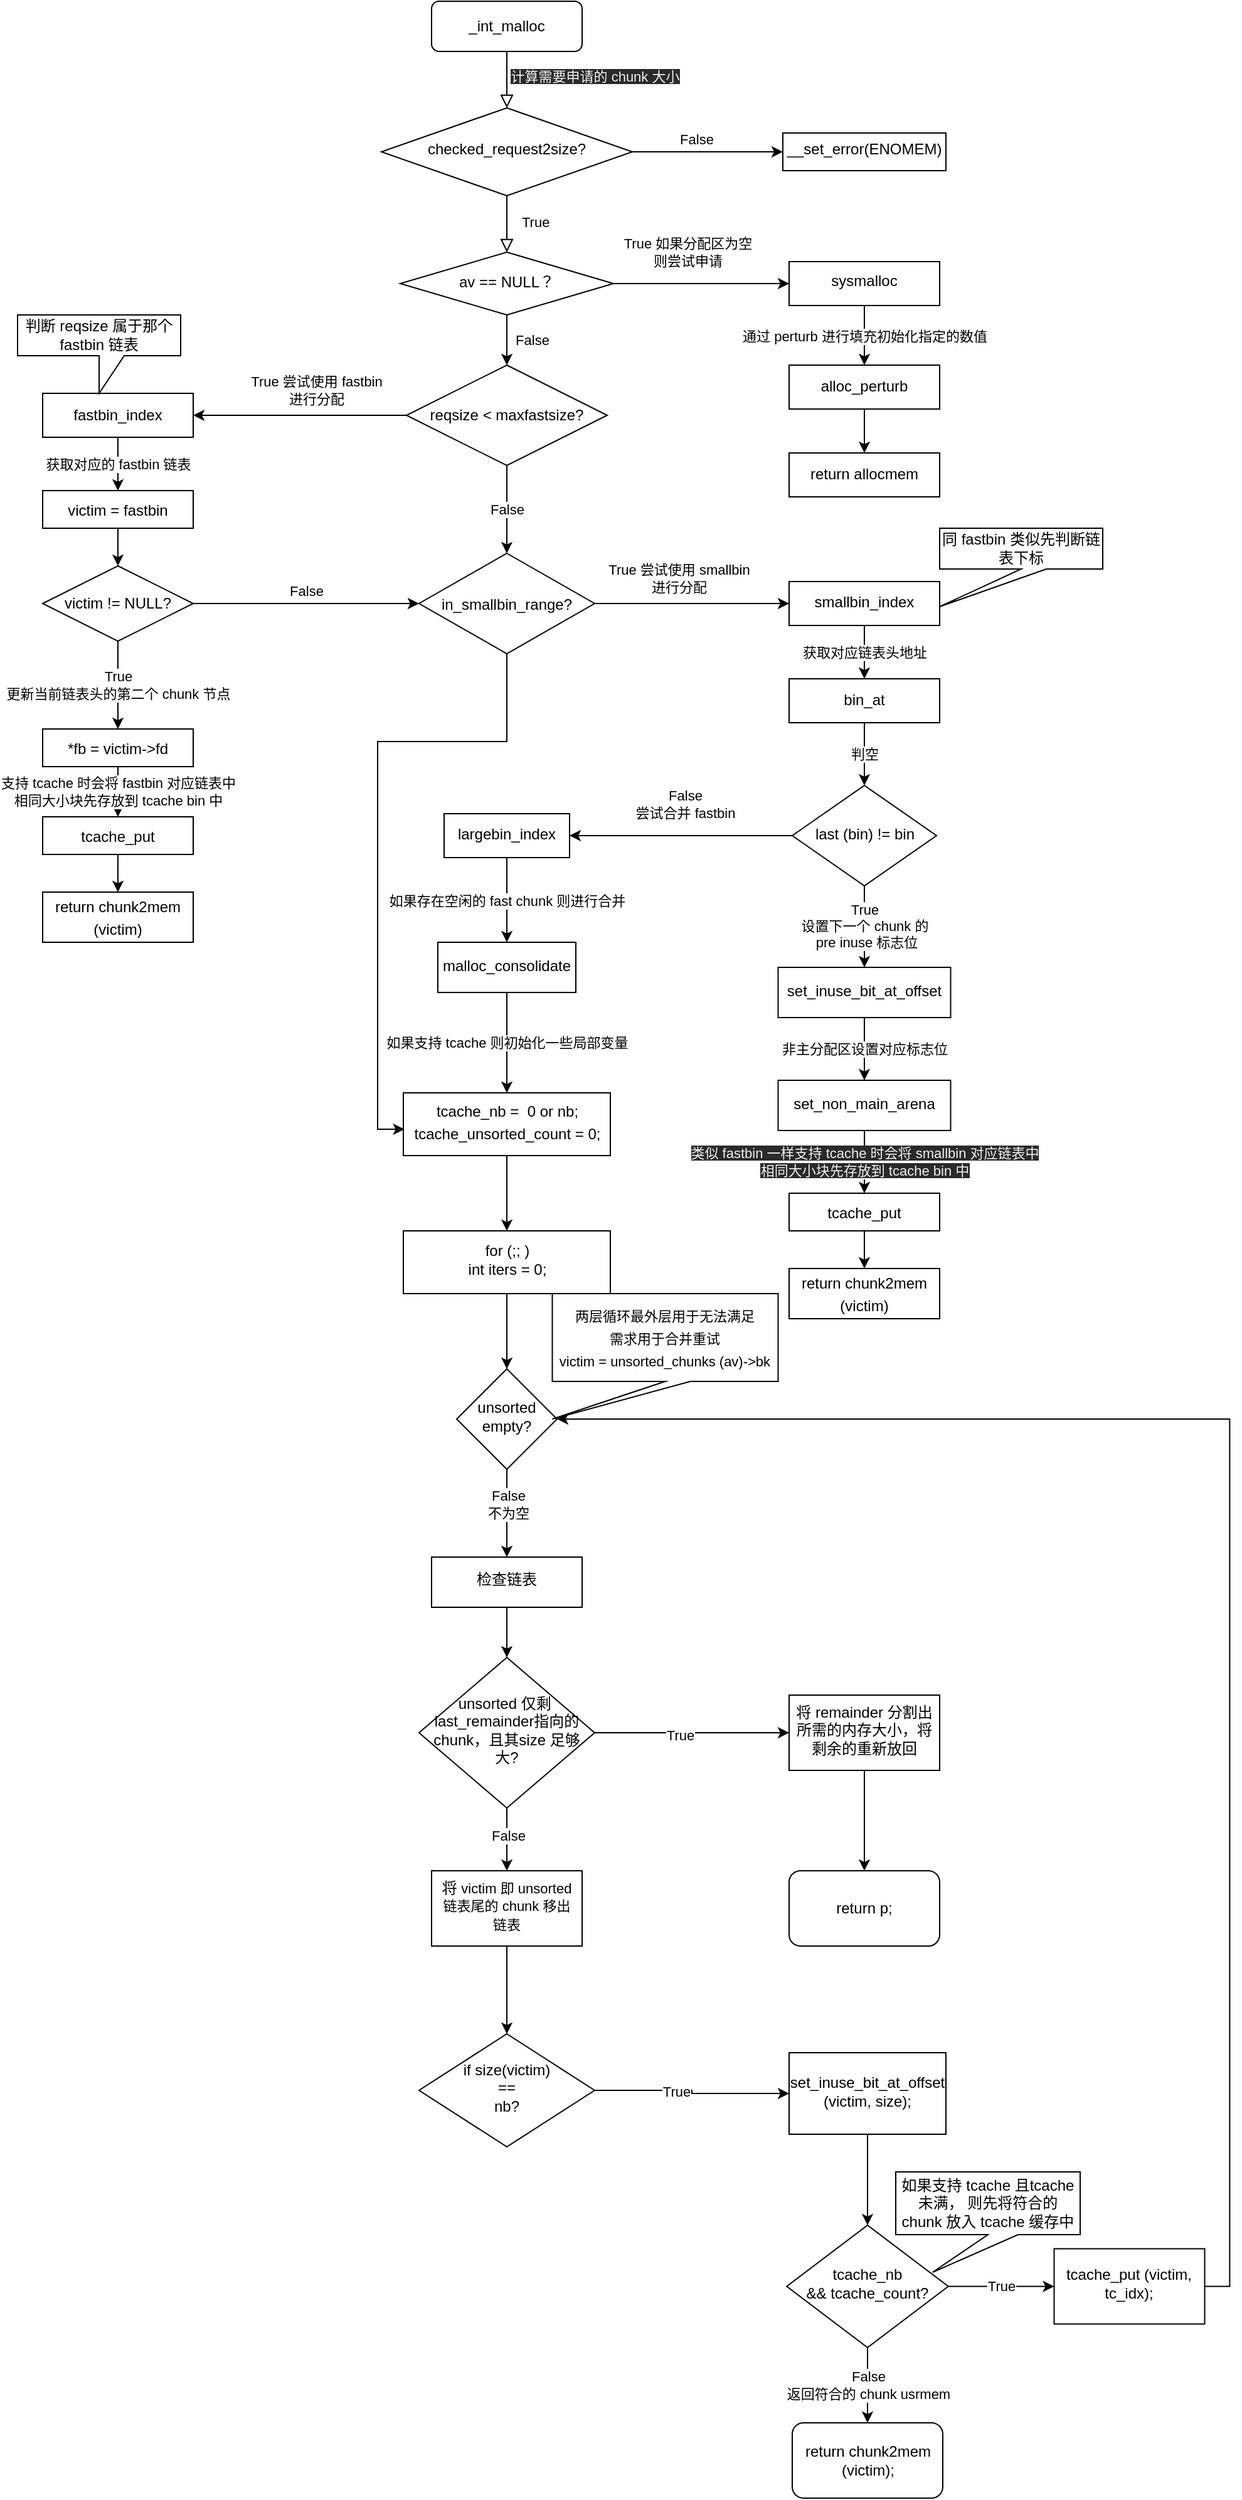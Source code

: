<mxfile version="14.6.13" type="device" pages="2"><diagram id="C5RBs43oDa-KdzZeNtuy" name="_int_malloc"><mxGraphModel dx="1808" dy="604" grid="1" gridSize="10" guides="1" tooltips="1" connect="1" arrows="1" fold="1" page="1" pageScale="1" pageWidth="827" pageHeight="1169" math="0" shadow="0"><root><mxCell id="WIyWlLk6GJQsqaUBKTNV-0"/><mxCell id="WIyWlLk6GJQsqaUBKTNV-1" parent="WIyWlLk6GJQsqaUBKTNV-0"/><mxCell id="WIyWlLk6GJQsqaUBKTNV-2" value="&lt;meta charset=&quot;utf-8&quot;&gt;&lt;span style=&quot;color: rgb(240, 240, 240); font-family: helvetica; font-size: 11px; font-style: normal; font-weight: 400; letter-spacing: normal; text-align: left; text-indent: 0px; text-transform: none; word-spacing: 0px; background-color: rgb(42, 42, 42); display: inline; float: none;&quot;&gt;计算需要申请的 chunk 大小&lt;/span&gt;" style="rounded=0;html=1;jettySize=auto;orthogonalLoop=1;fontSize=11;endArrow=block;endFill=0;endSize=8;strokeWidth=1;shadow=0;labelBackgroundColor=none;edgeStyle=orthogonalEdgeStyle;" parent="WIyWlLk6GJQsqaUBKTNV-1" source="WIyWlLk6GJQsqaUBKTNV-3" target="WIyWlLk6GJQsqaUBKTNV-6" edge="1"><mxGeometry x="-0.111" y="70" relative="1" as="geometry"><mxPoint as="offset"/></mxGeometry></mxCell><mxCell id="WIyWlLk6GJQsqaUBKTNV-3" value="_int_malloc" style="rounded=1;whiteSpace=wrap;html=1;fontSize=12;glass=0;strokeWidth=1;shadow=0;" parent="WIyWlLk6GJQsqaUBKTNV-1" vertex="1"><mxGeometry x="160" y="80" width="120" height="40" as="geometry"/></mxCell><mxCell id="WIyWlLk6GJQsqaUBKTNV-4" value="True" style="rounded=0;html=1;jettySize=auto;orthogonalLoop=1;fontSize=11;endArrow=block;endFill=0;endSize=8;strokeWidth=1;shadow=0;labelBackgroundColor=none;edgeStyle=orthogonalEdgeStyle;align=left;entryX=0.5;entryY=0;entryDx=0;entryDy=0;" parent="WIyWlLk6GJQsqaUBKTNV-1" source="WIyWlLk6GJQsqaUBKTNV-6" target="5kO4DivLfU6_8C12rLUA-7" edge="1"><mxGeometry x="-0.091" y="10" relative="1" as="geometry"><mxPoint as="offset"/><mxPoint x="220" y="290" as="targetPoint"/></mxGeometry></mxCell><mxCell id="5kO4DivLfU6_8C12rLUA-5" value="" style="edgeStyle=orthogonalEdgeStyle;rounded=0;orthogonalLoop=1;jettySize=auto;html=1;" parent="WIyWlLk6GJQsqaUBKTNV-1" source="WIyWlLk6GJQsqaUBKTNV-6" target="5kO4DivLfU6_8C12rLUA-4" edge="1"><mxGeometry relative="1" as="geometry"/></mxCell><mxCell id="5kO4DivLfU6_8C12rLUA-6" value="False" style="edgeLabel;html=1;align=center;verticalAlign=middle;resizable=0;points=[];" parent="5kO4DivLfU6_8C12rLUA-5" vertex="1" connectable="0"><mxGeometry x="-0.293" y="-1" relative="1" as="geometry"><mxPoint x="8" y="-11" as="offset"/></mxGeometry></mxCell><mxCell id="WIyWlLk6GJQsqaUBKTNV-6" value="&lt;span style=&quot;text-align: left&quot;&gt;checked_request2size?&lt;br&gt;&lt;/span&gt;" style="rhombus;whiteSpace=wrap;html=1;shadow=0;fontFamily=Helvetica;fontSize=12;align=center;strokeWidth=1;spacing=6;spacingTop=-4;" parent="WIyWlLk6GJQsqaUBKTNV-1" vertex="1"><mxGeometry x="120" y="165" width="200" height="70" as="geometry"/></mxCell><mxCell id="5kO4DivLfU6_8C12rLUA-4" value="__set_error(ENOMEM)" style="whiteSpace=wrap;html=1;shadow=0;strokeWidth=1;spacing=6;spacingTop=-4;" parent="WIyWlLk6GJQsqaUBKTNV-1" vertex="1"><mxGeometry x="440" y="185" width="130" height="30" as="geometry"/></mxCell><mxCell id="5kO4DivLfU6_8C12rLUA-9" value="" style="edgeStyle=orthogonalEdgeStyle;rounded=0;orthogonalLoop=1;jettySize=auto;html=1;" parent="WIyWlLk6GJQsqaUBKTNV-1" source="5kO4DivLfU6_8C12rLUA-7" target="5kO4DivLfU6_8C12rLUA-8" edge="1"><mxGeometry relative="1" as="geometry"/></mxCell><mxCell id="5kO4DivLfU6_8C12rLUA-10" value="True 如果分配区为空&lt;br&gt;则尝试申请" style="edgeLabel;html=1;align=center;verticalAlign=middle;resizable=0;points=[];" parent="5kO4DivLfU6_8C12rLUA-9" vertex="1" connectable="0"><mxGeometry x="-0.2" y="-1" relative="1" as="geometry"><mxPoint x="3" y="-26" as="offset"/></mxGeometry></mxCell><mxCell id="1vATzgNx2G5LXkm2B4S2-3" value="False" style="edgeStyle=orthogonalEdgeStyle;rounded=0;orthogonalLoop=1;jettySize=auto;html=1;entryX=0.5;entryY=0;entryDx=0;entryDy=0;" parent="WIyWlLk6GJQsqaUBKTNV-1" source="5kO4DivLfU6_8C12rLUA-7" target="1vATzgNx2G5LXkm2B4S2-4" edge="1"><mxGeometry x="0.0" y="20" relative="1" as="geometry"><mxPoint x="220.034" y="370" as="targetPoint"/><Array as="points"/><mxPoint as="offset"/></mxGeometry></mxCell><mxCell id="5kO4DivLfU6_8C12rLUA-7" value="&lt;div style=&quot;line-height: 18px&quot;&gt;av == NULL？&lt;/div&gt;" style="rhombus;whiteSpace=wrap;html=1;shadow=0;fontFamily=Helvetica;fontSize=12;align=center;strokeWidth=1;spacing=6;spacingTop=-4;" parent="WIyWlLk6GJQsqaUBKTNV-1" vertex="1"><mxGeometry x="135" y="280" width="170" height="50" as="geometry"/></mxCell><mxCell id="5kO4DivLfU6_8C12rLUA-12" value="通过 perturb 进行填充初始化指定的数值" style="edgeStyle=orthogonalEdgeStyle;rounded=0;orthogonalLoop=1;jettySize=auto;html=1;" parent="WIyWlLk6GJQsqaUBKTNV-1" source="5kO4DivLfU6_8C12rLUA-8" target="5kO4DivLfU6_8C12rLUA-11" edge="1"><mxGeometry relative="1" as="geometry"/></mxCell><mxCell id="5kO4DivLfU6_8C12rLUA-8" value="sysmalloc" style="whiteSpace=wrap;html=1;shadow=0;strokeWidth=1;spacing=6;spacingTop=-4;" parent="WIyWlLk6GJQsqaUBKTNV-1" vertex="1"><mxGeometry x="445" y="287.5" width="120" height="35" as="geometry"/></mxCell><mxCell id="1vATzgNx2G5LXkm2B4S2-1" value="" style="edgeStyle=orthogonalEdgeStyle;rounded=0;orthogonalLoop=1;jettySize=auto;html=1;" parent="WIyWlLk6GJQsqaUBKTNV-1" source="5kO4DivLfU6_8C12rLUA-11" target="1vATzgNx2G5LXkm2B4S2-0" edge="1"><mxGeometry relative="1" as="geometry"/></mxCell><mxCell id="5kO4DivLfU6_8C12rLUA-11" value="&lt;div style=&quot;line-height: 18px&quot;&gt;alloc_perturb&lt;/div&gt;" style="whiteSpace=wrap;html=1;shadow=0;strokeWidth=1;spacing=6;spacingTop=-4;" parent="WIyWlLk6GJQsqaUBKTNV-1" vertex="1"><mxGeometry x="445" y="370" width="120" height="35" as="geometry"/></mxCell><mxCell id="1vATzgNx2G5LXkm2B4S2-0" value="&lt;div style=&quot;line-height: 18px&quot;&gt;return allocmem&lt;/div&gt;" style="whiteSpace=wrap;html=1;shadow=0;strokeWidth=1;spacing=6;spacingTop=-4;" parent="WIyWlLk6GJQsqaUBKTNV-1" vertex="1"><mxGeometry x="445" y="440" width="120" height="35" as="geometry"/></mxCell><mxCell id="1vATzgNx2G5LXkm2B4S2-6" value="" style="edgeStyle=orthogonalEdgeStyle;rounded=0;orthogonalLoop=1;jettySize=auto;html=1;" parent="WIyWlLk6GJQsqaUBKTNV-1" source="1vATzgNx2G5LXkm2B4S2-4" target="1vATzgNx2G5LXkm2B4S2-5" edge="1"><mxGeometry relative="1" as="geometry"/></mxCell><mxCell id="1vATzgNx2G5LXkm2B4S2-7" value="True 尝试使用 fastbin &lt;br&gt;进行分配" style="edgeLabel;html=1;align=center;verticalAlign=middle;resizable=0;points=[];" parent="1vATzgNx2G5LXkm2B4S2-6" vertex="1" connectable="0"><mxGeometry x="-0.15" y="3" relative="1" as="geometry"><mxPoint y="-23" as="offset"/></mxGeometry></mxCell><mxCell id="1vATzgNx2G5LXkm2B4S2-25" value="False" style="edgeStyle=orthogonalEdgeStyle;rounded=0;orthogonalLoop=1;jettySize=auto;html=1;" parent="WIyWlLk6GJQsqaUBKTNV-1" source="1vATzgNx2G5LXkm2B4S2-4" target="1vATzgNx2G5LXkm2B4S2-24" edge="1"><mxGeometry relative="1" as="geometry"/></mxCell><mxCell id="1vATzgNx2G5LXkm2B4S2-4" value="reqsize &amp;lt; maxfastsize?" style="rhombus;whiteSpace=wrap;html=1;" parent="WIyWlLk6GJQsqaUBKTNV-1" vertex="1"><mxGeometry x="140" y="370" width="160" height="80" as="geometry"/></mxCell><mxCell id="1vATzgNx2G5LXkm2B4S2-10" value="获取对应的 fastbin 链表" style="edgeStyle=orthogonalEdgeStyle;rounded=0;orthogonalLoop=1;jettySize=auto;html=1;" parent="WIyWlLk6GJQsqaUBKTNV-1" source="1vATzgNx2G5LXkm2B4S2-5" target="1vATzgNx2G5LXkm2B4S2-9" edge="1"><mxGeometry relative="1" as="geometry"/></mxCell><mxCell id="1vATzgNx2G5LXkm2B4S2-5" value="&lt;span style=&quot;text-align: left&quot;&gt;fastbin_index&lt;/span&gt;" style="whiteSpace=wrap;html=1;" parent="WIyWlLk6GJQsqaUBKTNV-1" vertex="1"><mxGeometry x="-150" y="392.5" width="120" height="35" as="geometry"/></mxCell><mxCell id="1vATzgNx2G5LXkm2B4S2-8" value="判断 reqsize 属于那个 fastbin 链表" style="shape=callout;whiteSpace=wrap;html=1;perimeter=calloutPerimeter;" parent="WIyWlLk6GJQsqaUBKTNV-1" vertex="1"><mxGeometry x="-170" y="330" width="130" height="62.5" as="geometry"/></mxCell><mxCell id="1vATzgNx2G5LXkm2B4S2-14" value="True&lt;br&gt;更新当前链表头的第二个 chunk 节点" style="edgeStyle=orthogonalEdgeStyle;rounded=0;orthogonalLoop=1;jettySize=auto;html=1;exitX=0.5;exitY=1;exitDx=0;exitDy=0;" parent="WIyWlLk6GJQsqaUBKTNV-1" source="1vATzgNx2G5LXkm2B4S2-22" target="1vATzgNx2G5LXkm2B4S2-13" edge="1"><mxGeometry relative="1" as="geometry"><mxPoint x="110" y="530" as="sourcePoint"/></mxGeometry></mxCell><mxCell id="1vATzgNx2G5LXkm2B4S2-23" value="" style="edgeStyle=orthogonalEdgeStyle;rounded=0;orthogonalLoop=1;jettySize=auto;html=1;" parent="WIyWlLk6GJQsqaUBKTNV-1" source="1vATzgNx2G5LXkm2B4S2-9" target="1vATzgNx2G5LXkm2B4S2-22" edge="1"><mxGeometry relative="1" as="geometry"/></mxCell><mxCell id="1vATzgNx2G5LXkm2B4S2-9" value="&lt;div style=&quot;line-height: 18px&quot;&gt;victim =&amp;nbsp;fastbin&lt;/div&gt;" style="whiteSpace=wrap;html=1;" parent="WIyWlLk6GJQsqaUBKTNV-1" vertex="1"><mxGeometry x="-150" y="470" width="120" height="30" as="geometry"/></mxCell><mxCell id="1vATzgNx2G5LXkm2B4S2-19" value="支持 tcache 时会将 fastbin 对应链表中&lt;br&gt;相同大小块先存放到 tcache bin 中" style="edgeStyle=orthogonalEdgeStyle;rounded=0;orthogonalLoop=1;jettySize=auto;html=1;" parent="WIyWlLk6GJQsqaUBKTNV-1" source="1vATzgNx2G5LXkm2B4S2-13" target="1vATzgNx2G5LXkm2B4S2-18" edge="1"><mxGeometry relative="1" as="geometry"/></mxCell><mxCell id="1vATzgNx2G5LXkm2B4S2-13" value="&lt;div style=&quot;line-height: 18px&quot;&gt;&lt;div style=&quot;line-height: 18px&quot;&gt;&lt;div style=&quot;line-height: 18px&quot;&gt;*fb = victim-&amp;gt;fd&lt;/div&gt;&lt;/div&gt;&lt;/div&gt;" style="whiteSpace=wrap;html=1;" parent="WIyWlLk6GJQsqaUBKTNV-1" vertex="1"><mxGeometry x="-150" y="660" width="120" height="30" as="geometry"/></mxCell><mxCell id="1vATzgNx2G5LXkm2B4S2-21" value="" style="edgeStyle=orthogonalEdgeStyle;rounded=0;orthogonalLoop=1;jettySize=auto;html=1;" parent="WIyWlLk6GJQsqaUBKTNV-1" source="1vATzgNx2G5LXkm2B4S2-18" target="1vATzgNx2G5LXkm2B4S2-20" edge="1"><mxGeometry relative="1" as="geometry"/></mxCell><mxCell id="1vATzgNx2G5LXkm2B4S2-18" value="&lt;div style=&quot;line-height: 18px&quot;&gt;&lt;div style=&quot;line-height: 18px&quot;&gt;&lt;div style=&quot;line-height: 18px&quot;&gt;&lt;div style=&quot;line-height: 18px&quot;&gt;tcache_put&lt;/div&gt;&lt;/div&gt;&lt;/div&gt;&lt;/div&gt;" style="whiteSpace=wrap;html=1;" parent="WIyWlLk6GJQsqaUBKTNV-1" vertex="1"><mxGeometry x="-150" y="730" width="120" height="30" as="geometry"/></mxCell><mxCell id="1vATzgNx2G5LXkm2B4S2-20" value="&lt;div style=&quot;line-height: 18px&quot;&gt;&lt;div style=&quot;line-height: 18px&quot;&gt;&lt;div style=&quot;line-height: 18px&quot;&gt;&lt;div style=&quot;line-height: 18px&quot;&gt;return&amp;nbsp;chunk2mem (victim)&lt;/div&gt;&lt;/div&gt;&lt;/div&gt;&lt;/div&gt;" style="whiteSpace=wrap;html=1;" parent="WIyWlLk6GJQsqaUBKTNV-1" vertex="1"><mxGeometry x="-150" y="790" width="120" height="40" as="geometry"/></mxCell><mxCell id="1vATzgNx2G5LXkm2B4S2-22" value="victim != NULL?" style="rhombus;whiteSpace=wrap;html=1;" parent="WIyWlLk6GJQsqaUBKTNV-1" vertex="1"><mxGeometry x="-150" y="530" width="120" height="60" as="geometry"/></mxCell><mxCell id="1vATzgNx2G5LXkm2B4S2-31" value="" style="edgeStyle=orthogonalEdgeStyle;rounded=0;orthogonalLoop=1;jettySize=auto;html=1;entryX=0;entryY=0.5;entryDx=0;entryDy=0;" parent="WIyWlLk6GJQsqaUBKTNV-1" source="1vATzgNx2G5LXkm2B4S2-24" target="1vATzgNx2G5LXkm2B4S2-32" edge="1"><mxGeometry relative="1" as="geometry"><mxPoint x="440" y="560" as="targetPoint"/></mxGeometry></mxCell><mxCell id="1vATzgNx2G5LXkm2B4S2-33" value="True 尝试使用 smallbin &lt;br&gt;进行分配" style="edgeLabel;html=1;align=center;verticalAlign=middle;resizable=0;points=[];" parent="1vATzgNx2G5LXkm2B4S2-31" vertex="1" connectable="0"><mxGeometry x="-0.138" y="-2" relative="1" as="geometry"><mxPoint y="-22" as="offset"/></mxGeometry></mxCell><mxCell id="qorI5KN14kcJX1yXCHzB-2" style="edgeStyle=orthogonalEdgeStyle;rounded=0;orthogonalLoop=1;jettySize=auto;html=1;entryX=0.005;entryY=0.58;entryDx=0;entryDy=0;entryPerimeter=0;" edge="1" parent="WIyWlLk6GJQsqaUBKTNV-1" source="1vATzgNx2G5LXkm2B4S2-24" target="qorI5KN14kcJX1yXCHzB-0"><mxGeometry relative="1" as="geometry"><Array as="points"><mxPoint x="220" y="670"/><mxPoint x="117" y="670"/><mxPoint x="117" y="979"/></Array></mxGeometry></mxCell><mxCell id="1vATzgNx2G5LXkm2B4S2-24" value="&lt;div style=&quot;line-height: 18px&quot;&gt;in_smallbin_range?&lt;/div&gt;" style="rhombus;whiteSpace=wrap;html=1;" parent="WIyWlLk6GJQsqaUBKTNV-1" vertex="1"><mxGeometry x="150" y="520" width="140" height="80" as="geometry"/></mxCell><mxCell id="1vATzgNx2G5LXkm2B4S2-27" value="False" style="endArrow=classic;html=1;entryX=0;entryY=0.5;entryDx=0;entryDy=0;" parent="WIyWlLk6GJQsqaUBKTNV-1" target="1vATzgNx2G5LXkm2B4S2-24" edge="1"><mxGeometry y="10" relative="1" as="geometry"><mxPoint x="-30" y="560" as="sourcePoint"/><mxPoint x="70" y="560" as="targetPoint"/><mxPoint as="offset"/></mxGeometry></mxCell><mxCell id="1vATzgNx2G5LXkm2B4S2-36" value="获取对应链表头地址" style="edgeStyle=orthogonalEdgeStyle;rounded=0;orthogonalLoop=1;jettySize=auto;html=1;" parent="WIyWlLk6GJQsqaUBKTNV-1" source="1vATzgNx2G5LXkm2B4S2-32" target="1vATzgNx2G5LXkm2B4S2-35" edge="1"><mxGeometry relative="1" as="geometry"/></mxCell><mxCell id="1vATzgNx2G5LXkm2B4S2-32" value="&lt;div style=&quot;line-height: 18px&quot;&gt;&lt;div style=&quot;line-height: 18px&quot;&gt;smallbin_index&lt;/div&gt;&lt;/div&gt;" style="whiteSpace=wrap;html=1;shadow=0;strokeWidth=1;spacing=6;spacingTop=-4;" parent="WIyWlLk6GJQsqaUBKTNV-1" vertex="1"><mxGeometry x="445" y="542.5" width="120" height="35" as="geometry"/></mxCell><mxCell id="1vATzgNx2G5LXkm2B4S2-34" value="同 fastbin 类似先判断链表下标" style="shape=callout;whiteSpace=wrap;html=1;perimeter=calloutPerimeter;position2=0;" parent="WIyWlLk6GJQsqaUBKTNV-1" vertex="1"><mxGeometry x="565" y="500" width="130" height="62.5" as="geometry"/></mxCell><mxCell id="1vATzgNx2G5LXkm2B4S2-38" value="判空" style="edgeStyle=orthogonalEdgeStyle;rounded=0;orthogonalLoop=1;jettySize=auto;html=1;" parent="WIyWlLk6GJQsqaUBKTNV-1" source="1vATzgNx2G5LXkm2B4S2-35" target="1vATzgNx2G5LXkm2B4S2-37" edge="1"><mxGeometry relative="1" as="geometry"/></mxCell><mxCell id="1vATzgNx2G5LXkm2B4S2-35" value="&lt;div style=&quot;line-height: 18px&quot;&gt;&lt;div style=&quot;line-height: 18px&quot;&gt;&lt;div style=&quot;line-height: 18px&quot;&gt;bin_at&lt;/div&gt;&lt;/div&gt;&lt;/div&gt;" style="whiteSpace=wrap;html=1;shadow=0;strokeWidth=1;spacing=6;spacingTop=-4;" parent="WIyWlLk6GJQsqaUBKTNV-1" vertex="1"><mxGeometry x="445" y="620" width="120" height="35" as="geometry"/></mxCell><mxCell id="1vATzgNx2G5LXkm2B4S2-41" value="True&lt;br&gt;设置下一个 chunk 的&lt;br&gt;&amp;nbsp;pre inuse 标志位" style="edgeStyle=orthogonalEdgeStyle;rounded=0;orthogonalLoop=1;jettySize=auto;html=1;" parent="WIyWlLk6GJQsqaUBKTNV-1" source="1vATzgNx2G5LXkm2B4S2-37" target="1vATzgNx2G5LXkm2B4S2-40" edge="1"><mxGeometry relative="1" as="geometry"/></mxCell><mxCell id="1vATzgNx2G5LXkm2B4S2-50" value="False&lt;br&gt;尝试合并 fastbin" style="edgeStyle=orthogonalEdgeStyle;rounded=0;orthogonalLoop=1;jettySize=auto;html=1;" parent="WIyWlLk6GJQsqaUBKTNV-1" source="1vATzgNx2G5LXkm2B4S2-37" target="1vATzgNx2G5LXkm2B4S2-49" edge="1"><mxGeometry x="-0.032" y="-25" relative="1" as="geometry"><mxPoint as="offset"/></mxGeometry></mxCell><mxCell id="1vATzgNx2G5LXkm2B4S2-37" value="&lt;div style=&quot;line-height: 18px&quot;&gt;last (bin) != bin&lt;/div&gt;" style="rhombus;whiteSpace=wrap;html=1;shadow=0;strokeWidth=1;spacing=6;spacingTop=-4;" parent="WIyWlLk6GJQsqaUBKTNV-1" vertex="1"><mxGeometry x="447.5" y="705" width="115" height="80" as="geometry"/></mxCell><mxCell id="1vATzgNx2G5LXkm2B4S2-43" value="非主分配区设置对应标志位" style="edgeStyle=orthogonalEdgeStyle;rounded=0;orthogonalLoop=1;jettySize=auto;html=1;" parent="WIyWlLk6GJQsqaUBKTNV-1" source="1vATzgNx2G5LXkm2B4S2-40" target="1vATzgNx2G5LXkm2B4S2-42" edge="1"><mxGeometry relative="1" as="geometry"/></mxCell><mxCell id="1vATzgNx2G5LXkm2B4S2-40" value="&lt;div style=&quot;line-height: 18px&quot;&gt;set_inuse_bit_at_offset&lt;/div&gt;" style="whiteSpace=wrap;html=1;shadow=0;strokeWidth=1;spacing=6;spacingTop=-4;" parent="WIyWlLk6GJQsqaUBKTNV-1" vertex="1"><mxGeometry x="436.25" y="850" width="137.5" height="40" as="geometry"/></mxCell><mxCell id="1vATzgNx2G5LXkm2B4S2-45" value="&lt;span style=&quot;color: rgb(240 , 240 , 240) ; font-family: &amp;#34;helvetica&amp;#34; ; font-size: 11px ; font-style: normal ; font-weight: 400 ; letter-spacing: normal ; text-align: center ; text-indent: 0px ; text-transform: none ; word-spacing: 0px ; background-color: rgb(42 , 42 , 42) ; display: inline ; float: none&quot;&gt;类似 fastbin 一样支持 tcache 时会将 smallbin 对应链表中&lt;/span&gt;&lt;br style=&quot;color: rgb(240 , 240 , 240) ; font-family: &amp;#34;helvetica&amp;#34; ; font-size: 11px ; font-style: normal ; font-weight: 400 ; letter-spacing: normal ; text-align: center ; text-indent: 0px ; text-transform: none ; word-spacing: 0px&quot;&gt;&lt;span style=&quot;color: rgb(240 , 240 , 240) ; font-family: &amp;#34;helvetica&amp;#34; ; font-size: 11px ; font-style: normal ; font-weight: 400 ; letter-spacing: normal ; text-align: center ; text-indent: 0px ; text-transform: none ; word-spacing: 0px ; background-color: rgb(42 , 42 , 42) ; display: inline ; float: none&quot;&gt;相同大小块先存放到 tcache bin 中&lt;/span&gt;" style="edgeStyle=orthogonalEdgeStyle;rounded=0;orthogonalLoop=1;jettySize=auto;html=1;entryX=0.5;entryY=0;entryDx=0;entryDy=0;" parent="WIyWlLk6GJQsqaUBKTNV-1" source="1vATzgNx2G5LXkm2B4S2-42" target="1vATzgNx2G5LXkm2B4S2-44" edge="1"><mxGeometry relative="1" as="geometry"/></mxCell><mxCell id="1vATzgNx2G5LXkm2B4S2-42" value="&lt;div style=&quot;line-height: 18px&quot;&gt;&lt;div style=&quot;line-height: 18px&quot;&gt;set_non_main_arena&lt;/div&gt;&lt;/div&gt;" style="whiteSpace=wrap;html=1;shadow=0;strokeWidth=1;spacing=6;spacingTop=-4;" parent="WIyWlLk6GJQsqaUBKTNV-1" vertex="1"><mxGeometry x="436.25" y="940" width="137.5" height="40" as="geometry"/></mxCell><mxCell id="1vATzgNx2G5LXkm2B4S2-48" style="edgeStyle=orthogonalEdgeStyle;rounded=0;orthogonalLoop=1;jettySize=auto;html=1;entryX=0.5;entryY=0;entryDx=0;entryDy=0;" parent="WIyWlLk6GJQsqaUBKTNV-1" source="1vATzgNx2G5LXkm2B4S2-44" target="1vATzgNx2G5LXkm2B4S2-46" edge="1"><mxGeometry relative="1" as="geometry"/></mxCell><mxCell id="1vATzgNx2G5LXkm2B4S2-44" value="&lt;div style=&quot;line-height: 18px&quot;&gt;&lt;div style=&quot;line-height: 18px&quot;&gt;&lt;div style=&quot;line-height: 18px&quot;&gt;&lt;div style=&quot;line-height: 18px&quot;&gt;tcache_put&lt;/div&gt;&lt;/div&gt;&lt;/div&gt;&lt;/div&gt;" style="whiteSpace=wrap;html=1;" parent="WIyWlLk6GJQsqaUBKTNV-1" vertex="1"><mxGeometry x="445" y="1030" width="120" height="30" as="geometry"/></mxCell><mxCell id="1vATzgNx2G5LXkm2B4S2-46" value="&lt;div style=&quot;line-height: 18px&quot;&gt;&lt;div style=&quot;line-height: 18px&quot;&gt;&lt;div style=&quot;line-height: 18px&quot;&gt;&lt;div style=&quot;line-height: 18px&quot;&gt;return&amp;nbsp;chunk2mem (victim)&lt;/div&gt;&lt;/div&gt;&lt;/div&gt;&lt;/div&gt;" style="whiteSpace=wrap;html=1;" parent="WIyWlLk6GJQsqaUBKTNV-1" vertex="1"><mxGeometry x="445" y="1090" width="120" height="40" as="geometry"/></mxCell><mxCell id="1vATzgNx2G5LXkm2B4S2-52" value="如果存在空闲的 fast chunk 则进行合并" style="edgeStyle=orthogonalEdgeStyle;rounded=0;orthogonalLoop=1;jettySize=auto;html=1;" parent="WIyWlLk6GJQsqaUBKTNV-1" source="1vATzgNx2G5LXkm2B4S2-49" target="1vATzgNx2G5LXkm2B4S2-51" edge="1"><mxGeometry relative="1" as="geometry"/></mxCell><mxCell id="1vATzgNx2G5LXkm2B4S2-49" value="&lt;div style=&quot;line-height: 18px&quot;&gt;largebin_index&lt;/div&gt;" style="whiteSpace=wrap;html=1;shadow=0;strokeWidth=1;spacing=6;spacingTop=-4;" parent="WIyWlLk6GJQsqaUBKTNV-1" vertex="1"><mxGeometry x="170" y="727.5" width="100" height="35" as="geometry"/></mxCell><mxCell id="qorI5KN14kcJX1yXCHzB-1" value="如果支持 tcache 则初始化一些局部变量" style="edgeStyle=orthogonalEdgeStyle;rounded=0;orthogonalLoop=1;jettySize=auto;html=1;" edge="1" parent="WIyWlLk6GJQsqaUBKTNV-1" source="1vATzgNx2G5LXkm2B4S2-51" target="qorI5KN14kcJX1yXCHzB-0"><mxGeometry relative="1" as="geometry"/></mxCell><mxCell id="1vATzgNx2G5LXkm2B4S2-51" value="&lt;div style=&quot;line-height: 18px&quot;&gt;&lt;div style=&quot;line-height: 18px&quot;&gt;malloc_consolidate&lt;/div&gt;&lt;/div&gt;" style="whiteSpace=wrap;html=1;shadow=0;strokeWidth=1;spacing=6;spacingTop=-4;" parent="WIyWlLk6GJQsqaUBKTNV-1" vertex="1"><mxGeometry x="165" y="830" width="110" height="40" as="geometry"/></mxCell><mxCell id="qorI5KN14kcJX1yXCHzB-4" value="" style="edgeStyle=orthogonalEdgeStyle;rounded=0;orthogonalLoop=1;jettySize=auto;html=1;" edge="1" parent="WIyWlLk6GJQsqaUBKTNV-1" source="qorI5KN14kcJX1yXCHzB-0" target="qorI5KN14kcJX1yXCHzB-3"><mxGeometry relative="1" as="geometry"/></mxCell><mxCell id="qorI5KN14kcJX1yXCHzB-0" value="&lt;div style=&quot;line-height: 18px&quot;&gt;&lt;div style=&quot;line-height: 18px&quot;&gt;&lt;span style=&quot;text-align: left&quot;&gt;tcache_nb =&amp;nbsp; 0 or nb;&lt;/span&gt;&lt;br&gt;&lt;/div&gt;&lt;div style=&quot;line-height: 18px&quot;&gt;&lt;span style=&quot;text-align: left&quot;&gt;tcache_unsorted_count = &lt;/span&gt;&lt;span class=&quot;hljs-number&quot; style=&quot;box-sizing: border-box ; text-align: left&quot;&gt;0&lt;/span&gt;&lt;span style=&quot;text-align: left&quot;&gt;;&lt;/span&gt;&lt;span style=&quot;color: rgb(171 , 178 , 191) ; font-family: , &amp;#34;consolas&amp;#34; , &amp;#34;liberation mono&amp;#34; , &amp;#34;menlo&amp;#34; , &amp;#34;courier&amp;#34; , monospace ; font-size: 13.6px ; text-align: left ; background-color: rgb(49 , 54 , 63)&quot;&gt;&lt;br&gt;&lt;/span&gt;&lt;/div&gt;&lt;/div&gt;" style="whiteSpace=wrap;html=1;shadow=0;strokeWidth=1;spacing=6;spacingTop=-4;" vertex="1" parent="WIyWlLk6GJQsqaUBKTNV-1"><mxGeometry x="137.5" y="950" width="165" height="50" as="geometry"/></mxCell><mxCell id="qorI5KN14kcJX1yXCHzB-6" value="" style="edgeStyle=orthogonalEdgeStyle;rounded=0;orthogonalLoop=1;jettySize=auto;html=1;" edge="1" parent="WIyWlLk6GJQsqaUBKTNV-1" source="qorI5KN14kcJX1yXCHzB-3" target="qorI5KN14kcJX1yXCHzB-5"><mxGeometry relative="1" as="geometry"/></mxCell><mxCell id="qorI5KN14kcJX1yXCHzB-3" value="&lt;span class=&quot;hljs-keyword&quot; style=&quot;box-sizing: border-box ; text-align: left&quot;&gt;for&lt;/span&gt;&lt;span style=&quot;text-align: left&quot;&gt; (;; )&lt;br&gt;    &lt;/span&gt;&lt;span class=&quot;hljs-keyword&quot; style=&quot;box-sizing: border-box ; text-align: left&quot;&gt;int&lt;/span&gt;&lt;span style=&quot;text-align: left&quot;&gt; iters = &lt;/span&gt;&lt;span class=&quot;hljs-number&quot; style=&quot;box-sizing: border-box ; text-align: left&quot;&gt;0&lt;/span&gt;&lt;span style=&quot;text-align: left&quot;&gt;;&lt;/span&gt;" style="whiteSpace=wrap;html=1;shadow=0;strokeWidth=1;spacing=6;spacingTop=-4;" vertex="1" parent="WIyWlLk6GJQsqaUBKTNV-1"><mxGeometry x="137.5" y="1060" width="165" height="50" as="geometry"/></mxCell><mxCell id="qorI5KN14kcJX1yXCHzB-8" value="" style="edgeStyle=orthogonalEdgeStyle;rounded=0;orthogonalLoop=1;jettySize=auto;html=1;" edge="1" parent="WIyWlLk6GJQsqaUBKTNV-1" source="qorI5KN14kcJX1yXCHzB-5" target="qorI5KN14kcJX1yXCHzB-7"><mxGeometry relative="1" as="geometry"/></mxCell><mxCell id="qorI5KN14kcJX1yXCHzB-9" value="False &lt;br&gt;不为空" style="edgeLabel;html=1;align=center;verticalAlign=middle;resizable=0;points=[];" vertex="1" connectable="0" parent="qorI5KN14kcJX1yXCHzB-8"><mxGeometry x="-0.203" y="1" relative="1" as="geometry"><mxPoint as="offset"/></mxGeometry></mxCell><mxCell id="qorI5KN14kcJX1yXCHzB-5" value="unsorted empty?" style="rhombus;whiteSpace=wrap;html=1;shadow=0;strokeWidth=1;spacing=6;spacingTop=-4;" vertex="1" parent="WIyWlLk6GJQsqaUBKTNV-1"><mxGeometry x="180" y="1170" width="80" height="80" as="geometry"/></mxCell><mxCell id="qorI5KN14kcJX1yXCHzB-14" value="" style="edgeStyle=orthogonalEdgeStyle;rounded=0;orthogonalLoop=1;jettySize=auto;html=1;" edge="1" parent="WIyWlLk6GJQsqaUBKTNV-1" source="qorI5KN14kcJX1yXCHzB-7" target="qorI5KN14kcJX1yXCHzB-13"><mxGeometry relative="1" as="geometry"/></mxCell><mxCell id="qorI5KN14kcJX1yXCHzB-7" value="检查链表" style="whiteSpace=wrap;html=1;shadow=0;strokeWidth=1;spacing=6;spacingTop=-4;" vertex="1" parent="WIyWlLk6GJQsqaUBKTNV-1"><mxGeometry x="160" y="1320" width="120" height="40" as="geometry"/></mxCell><mxCell id="qorI5KN14kcJX1yXCHzB-10" value="&lt;div style=&quot;line-height: 18px ; font-size: 11px&quot;&gt;&lt;font style=&quot;font-size: 11px&quot;&gt;两层循环&lt;/font&gt;&lt;span&gt;最外层用于无法满足&lt;/span&gt;&lt;/div&gt;&lt;div style=&quot;line-height: 18px ; font-size: 11px&quot;&gt;&lt;span&gt;需求&lt;/span&gt;&lt;span&gt;用于合并重试&lt;/span&gt;&lt;/div&gt;&lt;div style=&quot;line-height: 18px ; font-size: 11px&quot;&gt;&lt;span style=&quot;text-align: left&quot;&gt;&lt;font style=&quot;font-size: 11px&quot;&gt;victim = unsorted_chunks (av)-&amp;gt;bk&lt;/font&gt;&lt;/span&gt;&lt;br&gt;&lt;/div&gt;" style="shape=callout;whiteSpace=wrap;html=1;perimeter=calloutPerimeter;position2=0;" vertex="1" parent="WIyWlLk6GJQsqaUBKTNV-1"><mxGeometry x="256.25" y="1110" width="180" height="100" as="geometry"/></mxCell><mxCell id="qorI5KN14kcJX1yXCHzB-16" value="" style="edgeStyle=orthogonalEdgeStyle;rounded=0;orthogonalLoop=1;jettySize=auto;html=1;" edge="1" parent="WIyWlLk6GJQsqaUBKTNV-1" source="qorI5KN14kcJX1yXCHzB-13" target="qorI5KN14kcJX1yXCHzB-15"><mxGeometry relative="1" as="geometry"/></mxCell><mxCell id="qorI5KN14kcJX1yXCHzB-17" value="True&lt;br&gt;" style="edgeLabel;html=1;align=center;verticalAlign=middle;resizable=0;points=[];" vertex="1" connectable="0" parent="qorI5KN14kcJX1yXCHzB-16"><mxGeometry x="-0.126" y="-2" relative="1" as="geometry"><mxPoint as="offset"/></mxGeometry></mxCell><mxCell id="qorI5KN14kcJX1yXCHzB-22" value="" style="edgeStyle=orthogonalEdgeStyle;rounded=0;orthogonalLoop=1;jettySize=auto;html=1;" edge="1" parent="WIyWlLk6GJQsqaUBKTNV-1" source="qorI5KN14kcJX1yXCHzB-13" target="qorI5KN14kcJX1yXCHzB-21"><mxGeometry relative="1" as="geometry"/></mxCell><mxCell id="qorI5KN14kcJX1yXCHzB-23" value="False" style="edgeLabel;html=1;align=center;verticalAlign=middle;resizable=0;points=[];" vertex="1" connectable="0" parent="qorI5KN14kcJX1yXCHzB-22"><mxGeometry x="-0.125" y="1" relative="1" as="geometry"><mxPoint as="offset"/></mxGeometry></mxCell><mxCell id="qorI5KN14kcJX1yXCHzB-13" value="unsorted 仅剩&amp;nbsp;&lt;br&gt;last_remainder指向的&lt;br&gt;chunk，且其size 足够大?" style="rhombus;whiteSpace=wrap;html=1;shadow=0;strokeWidth=1;spacing=6;spacingTop=-4;" vertex="1" parent="WIyWlLk6GJQsqaUBKTNV-1"><mxGeometry x="150" y="1400" width="140" height="120" as="geometry"/></mxCell><mxCell id="qorI5KN14kcJX1yXCHzB-19" value="" style="edgeStyle=orthogonalEdgeStyle;rounded=0;orthogonalLoop=1;jettySize=auto;html=1;" edge="1" parent="WIyWlLk6GJQsqaUBKTNV-1" source="qorI5KN14kcJX1yXCHzB-15"><mxGeometry relative="1" as="geometry"><mxPoint x="505" y="1570" as="targetPoint"/></mxGeometry></mxCell><mxCell id="qorI5KN14kcJX1yXCHzB-15" value="将 remainder 分割出所需的内存大小，将剩余的重新放回" style="whiteSpace=wrap;html=1;shadow=0;strokeWidth=1;spacing=6;spacingTop=-4;" vertex="1" parent="WIyWlLk6GJQsqaUBKTNV-1"><mxGeometry x="445" y="1430" width="120" height="60" as="geometry"/></mxCell><mxCell id="qorI5KN14kcJX1yXCHzB-20" value="return p;" style="rounded=1;whiteSpace=wrap;html=1;" vertex="1" parent="WIyWlLk6GJQsqaUBKTNV-1"><mxGeometry x="445" y="1570" width="120" height="60" as="geometry"/></mxCell><mxCell id="qorI5KN14kcJX1yXCHzB-25" value="" style="edgeStyle=orthogonalEdgeStyle;rounded=0;orthogonalLoop=1;jettySize=auto;html=1;" edge="1" parent="WIyWlLk6GJQsqaUBKTNV-1" source="qorI5KN14kcJX1yXCHzB-21" target="qorI5KN14kcJX1yXCHzB-24"><mxGeometry relative="1" as="geometry"/></mxCell><mxCell id="qorI5KN14kcJX1yXCHzB-21" value="将&amp;nbsp;&lt;span style=&quot;font-size: 11px ; text-align: left&quot;&gt;victim 即 unsorted 链表尾的 chunk 移出链表&lt;/span&gt;" style="whiteSpace=wrap;html=1;shadow=0;strokeWidth=1;spacing=6;spacingTop=-4;" vertex="1" parent="WIyWlLk6GJQsqaUBKTNV-1"><mxGeometry x="160" y="1570" width="120" height="60" as="geometry"/></mxCell><mxCell id="qorI5KN14kcJX1yXCHzB-27" value="" style="edgeStyle=orthogonalEdgeStyle;rounded=0;orthogonalLoop=1;jettySize=auto;html=1;" edge="1" parent="WIyWlLk6GJQsqaUBKTNV-1" source="qorI5KN14kcJX1yXCHzB-24" target="qorI5KN14kcJX1yXCHzB-26"><mxGeometry relative="1" as="geometry"/></mxCell><mxCell id="qorI5KN14kcJX1yXCHzB-28" value="True" style="edgeLabel;html=1;align=center;verticalAlign=middle;resizable=0;points=[];" vertex="1" connectable="0" parent="qorI5KN14kcJX1yXCHzB-27"><mxGeometry x="-0.178" y="-1" relative="1" as="geometry"><mxPoint as="offset"/></mxGeometry></mxCell><mxCell id="qorI5KN14kcJX1yXCHzB-24" value="if size(victim)&lt;br&gt;==&lt;br&gt;nb?" style="rhombus;whiteSpace=wrap;html=1;shadow=0;strokeWidth=1;spacing=6;spacingTop=-4;" vertex="1" parent="WIyWlLk6GJQsqaUBKTNV-1"><mxGeometry x="150" y="1700" width="140" height="90" as="geometry"/></mxCell><mxCell id="qorI5KN14kcJX1yXCHzB-32" value="" style="edgeStyle=orthogonalEdgeStyle;rounded=0;orthogonalLoop=1;jettySize=auto;html=1;" edge="1" parent="WIyWlLk6GJQsqaUBKTNV-1" source="qorI5KN14kcJX1yXCHzB-26" target="qorI5KN14kcJX1yXCHzB-31"><mxGeometry relative="1" as="geometry"/></mxCell><mxCell id="qorI5KN14kcJX1yXCHzB-26" value="&lt;span style=&quot;text-align: left&quot;&gt;set_inuse_bit_at_offset (victim, size);&lt;/span&gt;" style="whiteSpace=wrap;html=1;shadow=0;strokeWidth=1;spacing=6;spacingTop=-4;" vertex="1" parent="WIyWlLk6GJQsqaUBKTNV-1"><mxGeometry x="445" y="1715" width="125" height="65" as="geometry"/></mxCell><mxCell id="qorI5KN14kcJX1yXCHzB-39" value="True" style="edgeStyle=orthogonalEdgeStyle;rounded=0;orthogonalLoop=1;jettySize=auto;html=1;" edge="1" parent="WIyWlLk6GJQsqaUBKTNV-1" source="qorI5KN14kcJX1yXCHzB-31" target="qorI5KN14kcJX1yXCHzB-38"><mxGeometry relative="1" as="geometry"/></mxCell><mxCell id="qorI5KN14kcJX1yXCHzB-42" value="False&lt;br&gt;返回符合的 chunk usrmem" style="edgeStyle=orthogonalEdgeStyle;rounded=0;orthogonalLoop=1;jettySize=auto;html=1;entryX=0.5;entryY=0;entryDx=0;entryDy=0;" edge="1" parent="WIyWlLk6GJQsqaUBKTNV-1" source="qorI5KN14kcJX1yXCHzB-31" target="qorI5KN14kcJX1yXCHzB-44"><mxGeometry relative="1" as="geometry"><mxPoint x="507" y="2049" as="targetPoint"/></mxGeometry></mxCell><mxCell id="qorI5KN14kcJX1yXCHzB-31" value="&lt;span style=&quot;text-align: left&quot;&gt;tcache_nb&lt;br&gt;&amp;amp;&amp;amp; tcache_count?&lt;br&gt;&lt;/span&gt;" style="rhombus;whiteSpace=wrap;html=1;shadow=0;strokeWidth=1;spacing=6;spacingTop=-4;" vertex="1" parent="WIyWlLk6GJQsqaUBKTNV-1"><mxGeometry x="443.12" y="1852.5" width="128.75" height="97.5" as="geometry"/></mxCell><mxCell id="qorI5KN14kcJX1yXCHzB-33" value="&lt;span style=&quot;text-align: left&quot;&gt;如果支持 tcache 且tcache 未满， 则先将符合的 chunk 放入 tcache 缓存中&lt;/span&gt;" style="shape=callout;whiteSpace=wrap;html=1;perimeter=calloutPerimeter;base=24;position2=0.2;" vertex="1" parent="WIyWlLk6GJQsqaUBKTNV-1"><mxGeometry x="530" y="1810" width="147" height="80" as="geometry"/></mxCell><mxCell id="qorI5KN14kcJX1yXCHzB-40" style="edgeStyle=orthogonalEdgeStyle;rounded=0;orthogonalLoop=1;jettySize=auto;html=1;exitX=1;exitY=0.5;exitDx=0;exitDy=0;entryX=1;entryY=0.5;entryDx=0;entryDy=0;" edge="1" parent="WIyWlLk6GJQsqaUBKTNV-1" source="qorI5KN14kcJX1yXCHzB-38" target="qorI5KN14kcJX1yXCHzB-5"><mxGeometry relative="1" as="geometry"/></mxCell><mxCell id="qorI5KN14kcJX1yXCHzB-38" value="&lt;span style=&quot;text-align: left&quot;&gt;tcache_put (victim, tc_idx);&lt;/span&gt;" style="whiteSpace=wrap;html=1;shadow=0;strokeWidth=1;spacing=6;spacingTop=-4;" vertex="1" parent="WIyWlLk6GJQsqaUBKTNV-1"><mxGeometry x="656.245" y="1871.25" width="120" height="60" as="geometry"/></mxCell><mxCell id="qorI5KN14kcJX1yXCHzB-44" value="&lt;span&gt;return&amp;nbsp;&lt;/span&gt;&lt;span style=&quot;text-align: left&quot;&gt;chunk2mem (victim);&lt;/span&gt;" style="rounded=1;whiteSpace=wrap;html=1;" vertex="1" parent="WIyWlLk6GJQsqaUBKTNV-1"><mxGeometry x="447.5" y="2010" width="120" height="60" as="geometry"/></mxCell></root></mxGraphModel></diagram><diagram id="WvDRwBwoH3OHG7CeKwm5" name="malloc_consolidate"><mxGraphModel dx="1185" dy="730" grid="1" gridSize="10" guides="1" tooltips="1" connect="1" arrows="1" fold="1" page="1" pageScale="1" pageWidth="827" pageHeight="1169" math="0" shadow="0"><root><mxCell id="2EwJpEZB17M4_aX14zUW-0"/><mxCell id="2EwJpEZB17M4_aX14zUW-1" parent="2EwJpEZB17M4_aX14zUW-0"/><mxCell id="zjrPyRwedGCQAq1g_ZNp-11" style="edgeStyle=orthogonalEdgeStyle;rounded=0;orthogonalLoop=1;jettySize=auto;html=1;entryX=0.5;entryY=0;entryDx=0;entryDy=0;" edge="1" parent="2EwJpEZB17M4_aX14zUW-1" source="zjrPyRwedGCQAq1g_ZNp-0" target="zjrPyRwedGCQAq1g_ZNp-10"><mxGeometry relative="1" as="geometry"/></mxCell><mxCell id="zjrPyRwedGCQAq1g_ZNp-0" value="malloc_consolidate" style="rounded=1;whiteSpace=wrap;html=1;" vertex="1" parent="2EwJpEZB17M4_aX14zUW-1"><mxGeometry x="340" y="150" width="120" height="40" as="geometry"/></mxCell><mxCell id="2PcGoU0E6L41Hj3VVCBz-1" value="获取 bin[1] 即 unsorted bins 首地址" style="edgeStyle=orthogonalEdgeStyle;rounded=0;orthogonalLoop=1;jettySize=auto;html=1;" edge="1" parent="2EwJpEZB17M4_aX14zUW-1" source="zjrPyRwedGCQAq1g_ZNp-10" target="2PcGoU0E6L41Hj3VVCBz-0"><mxGeometry relative="1" as="geometry"/></mxCell><mxCell id="zjrPyRwedGCQAq1g_ZNp-10" value="&lt;div style=&quot;line-height: 18px&quot;&gt;原子设置&lt;/div&gt;&lt;div style=&quot;line-height: 18px&quot;&gt;av-&amp;gt;have_fastchunks&lt;/div&gt;&lt;div style=&quot;line-height: 18px&quot;&gt;成员为 False&lt;/div&gt;" style="rounded=0;whiteSpace=wrap;html=1;" vertex="1" parent="2EwJpEZB17M4_aX14zUW-1"><mxGeometry x="320" y="230" width="160" height="60" as="geometry"/></mxCell><mxCell id="2PcGoU0E6L41Hj3VVCBz-3" value="获取 fastbin 最大链表与最小链表头地址" style="edgeStyle=orthogonalEdgeStyle;rounded=0;orthogonalLoop=1;jettySize=auto;html=1;" edge="1" parent="2EwJpEZB17M4_aX14zUW-1" source="2PcGoU0E6L41Hj3VVCBz-0" target="2PcGoU0E6L41Hj3VVCBz-2"><mxGeometry relative="1" as="geometry"/></mxCell><mxCell id="2PcGoU0E6L41Hj3VVCBz-0" value="&lt;div style=&quot;line-height: 18px&quot;&gt;&lt;div style=&quot;line-height: 18px&quot;&gt;unsorted_chunks(av)&lt;/div&gt;&lt;/div&gt;" style="rounded=0;whiteSpace=wrap;html=1;" vertex="1" parent="2EwJpEZB17M4_aX14zUW-1"><mxGeometry x="320" y="360" width="160" height="40" as="geometry"/></mxCell><mxCell id="2PcGoU0E6L41Hj3VVCBz-6" value="" style="edgeStyle=orthogonalEdgeStyle;rounded=0;orthogonalLoop=1;jettySize=auto;html=1;" edge="1" parent="2EwJpEZB17M4_aX14zUW-1" source="2PcGoU0E6L41Hj3VVCBz-2" target="2PcGoU0E6L41Hj3VVCBz-5"><mxGeometry relative="1" as="geometry"/></mxCell><mxCell id="2PcGoU0E6L41Hj3VVCBz-7" value="&lt;div style=&quot;line-height: 18px&quot;&gt;原子性的 将 fb 置空并返回 fb 原来的值&lt;/div&gt;" style="edgeLabel;html=1;align=center;verticalAlign=middle;resizable=0;points=[];" vertex="1" connectable="0" parent="2PcGoU0E6L41Hj3VVCBz-6"><mxGeometry x="-0.26" relative="1" as="geometry"><mxPoint y="8" as="offset"/></mxGeometry></mxCell><mxCell id="2PcGoU0E6L41Hj3VVCBz-2" value="&lt;div style=&quot;line-height: 18px&quot;&gt;&lt;div style=&quot;line-height: 18px&quot;&gt;&lt;div style=&quot;line-height: 18px&quot;&gt;maxfb = &amp;amp;fastbin(NFASTBINS - 1) //9&lt;/div&gt;&lt;div style=&quot;line-height: 18px&quot;&gt;&amp;amp;&amp;nbsp;&amp;nbsp;&lt;/div&gt;&lt;div style=&quot;line-height: 18px&quot;&gt;&amp;nbsp;fb =&amp;amp;fastbin(0)&amp;nbsp;&lt;/div&gt;&lt;/div&gt;&lt;/div&gt;" style="rounded=0;whiteSpace=wrap;html=1;" vertex="1" parent="2EwJpEZB17M4_aX14zUW-1"><mxGeometry x="295" y="480" width="210" height="60" as="geometry"/></mxCell><mxCell id="xi_ZK5C5aWXjac1GxsAc-1" value="" style="edgeStyle=orthogonalEdgeStyle;rounded=0;orthogonalLoop=1;jettySize=auto;html=1;" edge="1" parent="2EwJpEZB17M4_aX14zUW-1" source="2PcGoU0E6L41Hj3VVCBz-5" target="xi_ZK5C5aWXjac1GxsAc-0"><mxGeometry relative="1" as="geometry"/></mxCell><mxCell id="2PcGoU0E6L41Hj3VVCBz-5" value="&lt;div style=&quot;line-height: 18px&quot;&gt;&lt;div style=&quot;line-height: 18px&quot;&gt;&lt;div style=&quot;line-height: 18px&quot;&gt;&lt;div style=&quot;line-height: 18px&quot;&gt;p = atomic_exchange_acq(fb, NULL);&lt;/div&gt;&lt;/div&gt;&lt;/div&gt;&lt;/div&gt;" style="rounded=0;whiteSpace=wrap;html=1;" vertex="1" parent="2EwJpEZB17M4_aX14zUW-1"><mxGeometry x="295" y="600" width="210" height="50" as="geometry"/></mxCell><mxCell id="xi_ZK5C5aWXjac1GxsAc-3" value="False&lt;br&gt;标识此链表以空" style="edgeStyle=orthogonalEdgeStyle;rounded=0;orthogonalLoop=1;jettySize=auto;html=1;" edge="1" parent="2EwJpEZB17M4_aX14zUW-1" source="xi_ZK5C5aWXjac1GxsAc-0" target="xi_ZK5C5aWXjac1GxsAc-2"><mxGeometry relative="1" as="geometry"/></mxCell><mxCell id="xi_ZK5C5aWXjac1GxsAc-7" value="True&lt;br&gt;遍历所有的 chunk" style="edgeStyle=orthogonalEdgeStyle;rounded=0;orthogonalLoop=1;jettySize=auto;html=1;" edge="1" parent="2EwJpEZB17M4_aX14zUW-1" source="xi_ZK5C5aWXjac1GxsAc-0" target="xi_ZK5C5aWXjac1GxsAc-6"><mxGeometry y="20" relative="1" as="geometry"><mxPoint as="offset"/></mxGeometry></mxCell><mxCell id="xi_ZK5C5aWXjac1GxsAc-0" value="p != 0" style="rhombus;whiteSpace=wrap;html=1;rounded=0;" vertex="1" parent="2EwJpEZB17M4_aX14zUW-1"><mxGeometry x="360" y="680" width="80" height="80" as="geometry"/></mxCell><mxCell id="xi_ZK5C5aWXjac1GxsAc-5" value="&lt;meta charset=&quot;utf-8&quot;&gt;&lt;span style=&quot;color: rgb(240, 240, 240); font-family: helvetica; font-size: 11px; font-style: normal; font-weight: 400; letter-spacing: normal; text-align: center; text-indent: 0px; text-transform: none; word-spacing: 0px; background-color: rgb(42, 42, 42); display: inline; float: none;&quot;&gt;fb 递增遍历所有的 fast bin 链表&lt;/span&gt;" style="edgeStyle=orthogonalEdgeStyle;rounded=0;orthogonalLoop=1;jettySize=auto;html=1;entryX=0;entryY=0.5;entryDx=0;entryDy=0;exitX=0;exitY=0.5;exitDx=0;exitDy=0;" edge="1" parent="2EwJpEZB17M4_aX14zUW-1" source="xi_ZK5C5aWXjac1GxsAc-2" target="2PcGoU0E6L41Hj3VVCBz-5"><mxGeometry relative="1" as="geometry"><mxPoint x="220" y="640" as="targetPoint"/><Array as="points"><mxPoint x="180" y="2497"/><mxPoint x="180" y="625"/></Array></mxGeometry></mxCell><mxCell id="xi_ZK5C5aWXjac1GxsAc-2" value="&lt;div style=&quot;line-height: 18px&quot;&gt;fb++ != maxfb&lt;/div&gt;" style="rhombus;whiteSpace=wrap;html=1;rounded=0;" vertex="1" parent="2EwJpEZB17M4_aX14zUW-1"><mxGeometry x="330" y="2460" width="140" height="75" as="geometry"/></mxCell><mxCell id="xi_ZK5C5aWXjac1GxsAc-10" value="获取当前 p chunk 的大小" style="edgeStyle=orthogonalEdgeStyle;rounded=0;orthogonalLoop=1;jettySize=auto;html=1;" edge="1" parent="2EwJpEZB17M4_aX14zUW-1" source="xi_ZK5C5aWXjac1GxsAc-6" target="xi_ZK5C5aWXjac1GxsAc-9"><mxGeometry relative="1" as="geometry"/></mxCell><mxCell id="xi_ZK5C5aWXjac1GxsAc-6" value="&lt;div style=&quot;line-height: 18px&quot;&gt;nextp = p-&amp;gt;fd;&lt;/div&gt;" style="whiteSpace=wrap;html=1;rounded=0;" vertex="1" parent="2EwJpEZB17M4_aX14zUW-1"><mxGeometry x="938.12" y="700" width="120" height="40" as="geometry"/></mxCell><mxCell id="xi_ZK5C5aWXjac1GxsAc-8" value="暂存下一个 chunk 地址" style="shape=callout;whiteSpace=wrap;html=1;perimeter=calloutPerimeter;base=15;" vertex="1" parent="2EwJpEZB17M4_aX14zUW-1"><mxGeometry x="948.12" y="640" width="150" height="60" as="geometry"/></mxCell><mxCell id="xi_ZK5C5aWXjac1GxsAc-12" value="" style="edgeStyle=orthogonalEdgeStyle;rounded=0;orthogonalLoop=1;jettySize=auto;html=1;" edge="1" parent="2EwJpEZB17M4_aX14zUW-1" source="xi_ZK5C5aWXjac1GxsAc-9" target="xi_ZK5C5aWXjac1GxsAc-11"><mxGeometry relative="1" as="geometry"/></mxCell><mxCell id="xi_ZK5C5aWXjac1GxsAc-13" value="&lt;div style=&quot;line-height: 18px&quot;&gt;偏移获取下一个 chunk 头地址&lt;/div&gt;" style="edgeLabel;html=1;align=center;verticalAlign=middle;resizable=0;points=[];" vertex="1" connectable="0" parent="xi_ZK5C5aWXjac1GxsAc-12"><mxGeometry x="-0.229" y="1" relative="1" as="geometry"><mxPoint as="offset"/></mxGeometry></mxCell><mxCell id="xi_ZK5C5aWXjac1GxsAc-9" value="&lt;div style=&quot;line-height: 18px&quot;&gt;&lt;div style=&quot;line-height: 18px&quot;&gt;size = chunksize(p)&lt;/div&gt;&lt;/div&gt;" style="whiteSpace=wrap;html=1;rounded=0;" vertex="1" parent="2EwJpEZB17M4_aX14zUW-1"><mxGeometry x="938.12" y="790" width="120" height="40" as="geometry"/></mxCell><mxCell id="xi_ZK5C5aWXjac1GxsAc-15" value="" style="edgeStyle=orthogonalEdgeStyle;rounded=0;orthogonalLoop=1;jettySize=auto;html=1;" edge="1" parent="2EwJpEZB17M4_aX14zUW-1" source="xi_ZK5C5aWXjac1GxsAc-11" target="xi_ZK5C5aWXjac1GxsAc-14"><mxGeometry relative="1" as="geometry"/></mxCell><mxCell id="xi_ZK5C5aWXjac1GxsAc-11" value="&lt;div style=&quot;line-height: 18px&quot;&gt;&lt;div style=&quot;line-height: 18px&quot;&gt;&lt;div style=&quot;line-height: 18px&quot;&gt;nextchunk = chunk_at_offset(p, size);&lt;/div&gt;&lt;/div&gt;&lt;/div&gt;" style="whiteSpace=wrap;html=1;rounded=0;" vertex="1" parent="2EwJpEZB17M4_aX14zUW-1"><mxGeometry x="928.12" y="880" width="140" height="40" as="geometry"/></mxCell><mxCell id="xi_ZK5C5aWXjac1GxsAc-17" value="" style="edgeStyle=orthogonalEdgeStyle;rounded=0;orthogonalLoop=1;jettySize=auto;html=1;" edge="1" parent="2EwJpEZB17M4_aX14zUW-1" source="xi_ZK5C5aWXjac1GxsAc-14" target="xi_ZK5C5aWXjac1GxsAc-16"><mxGeometry relative="1" as="geometry"/></mxCell><mxCell id="xi_ZK5C5aWXjac1GxsAc-14" value="&lt;div style=&quot;line-height: 18px&quot;&gt;&lt;div style=&quot;line-height: 18px&quot;&gt;&lt;div style=&quot;line-height: 18px&quot;&gt;&lt;div style=&quot;line-height: 18px&quot;&gt;nextsize = chunksize(nextchunk);&lt;/div&gt;&lt;/div&gt;&lt;/div&gt;&lt;/div&gt;" style="whiteSpace=wrap;html=1;rounded=0;" vertex="1" parent="2EwJpEZB17M4_aX14zUW-1"><mxGeometry x="928.12" y="970" width="140" height="40" as="geometry"/></mxCell><mxCell id="xi_ZK5C5aWXjac1GxsAc-19" value="False&amp;nbsp;&lt;br&gt;前一块 chunk 并没有使用" style="edgeStyle=orthogonalEdgeStyle;rounded=0;orthogonalLoop=1;jettySize=auto;html=1;" edge="1" parent="2EwJpEZB17M4_aX14zUW-1" source="xi_ZK5C5aWXjac1GxsAc-16" target="xi_ZK5C5aWXjac1GxsAc-18"><mxGeometry x="-0.029" y="15" relative="1" as="geometry"><mxPoint as="offset"/></mxGeometry></mxCell><mxCell id="xi_ZK5C5aWXjac1GxsAc-25" value="True" style="edgeStyle=orthogonalEdgeStyle;rounded=0;orthogonalLoop=1;jettySize=auto;html=1;" edge="1" parent="2EwJpEZB17M4_aX14zUW-1" source="xi_ZK5C5aWXjac1GxsAc-16" target="xi_ZK5C5aWXjac1GxsAc-24"><mxGeometry relative="1" as="geometry"/></mxCell><mxCell id="xi_ZK5C5aWXjac1GxsAc-16" value="&lt;div style=&quot;line-height: 18px&quot;&gt;prev_inuse(p)&lt;/div&gt;" style="rhombus;whiteSpace=wrap;html=1;rounded=0;" vertex="1" parent="2EwJpEZB17M4_aX14zUW-1"><mxGeometry x="943.12" y="1070" width="110" height="90" as="geometry"/></mxCell><mxCell id="xi_ZK5C5aWXjac1GxsAc-21" value="更新 p 指向的 chunk 为前一个空闲的 chunk" style="edgeStyle=orthogonalEdgeStyle;rounded=0;orthogonalLoop=1;jettySize=auto;html=1;" edge="1" parent="2EwJpEZB17M4_aX14zUW-1" source="xi_ZK5C5aWXjac1GxsAc-18" target="xi_ZK5C5aWXjac1GxsAc-20"><mxGeometry relative="1" as="geometry"/></mxCell><mxCell id="xi_ZK5C5aWXjac1GxsAc-18" value="&lt;div style=&quot;line-height: 18px&quot;&gt;prevsize = prev_size(p);&lt;/div&gt;" style="whiteSpace=wrap;html=1;rounded=0;" vertex="1" parent="2EwJpEZB17M4_aX14zUW-1"><mxGeometry x="1238.12" y="1092.5" width="100" height="45" as="geometry"/></mxCell><mxCell id="xi_ZK5C5aWXjac1GxsAc-23" value="将 p 向前偏移后新指向的 chunk,&lt;br&gt;&amp;nbsp;从其对应的链表中移除" style="edgeStyle=orthogonalEdgeStyle;rounded=0;orthogonalLoop=1;jettySize=auto;html=1;" edge="1" parent="2EwJpEZB17M4_aX14zUW-1" source="xi_ZK5C5aWXjac1GxsAc-20" target="xi_ZK5C5aWXjac1GxsAc-22"><mxGeometry relative="1" as="geometry"/></mxCell><mxCell id="xi_ZK5C5aWXjac1GxsAc-20" value="&lt;div style=&quot;line-height: 18px&quot;&gt;&lt;div style=&quot;line-height: 18px&quot;&gt;&lt;div&gt;p =&amp;nbsp;&lt;/div&gt;&lt;div&gt;chunk_at_offset(&lt;span&gt;p, -((long)prevsize));&lt;/span&gt;&lt;/div&gt;&lt;/div&gt;&lt;/div&gt;" style="whiteSpace=wrap;html=1;rounded=0;" vertex="1" parent="2EwJpEZB17M4_aX14zUW-1"><mxGeometry x="1178.12" y="1200" width="220" height="52.5" as="geometry"/></mxCell><mxCell id="xi_ZK5C5aWXjac1GxsAc-26" style="edgeStyle=orthogonalEdgeStyle;rounded=0;orthogonalLoop=1;jettySize=auto;html=1;exitX=0;exitY=0.5;exitDx=0;exitDy=0;entryX=1;entryY=0.5;entryDx=0;entryDy=0;" edge="1" parent="2EwJpEZB17M4_aX14zUW-1" source="xi_ZK5C5aWXjac1GxsAc-22" target="xi_ZK5C5aWXjac1GxsAc-24"><mxGeometry relative="1" as="geometry"/></mxCell><mxCell id="xi_ZK5C5aWXjac1GxsAc-22" value="&lt;div style=&quot;line-height: 18px&quot;&gt;&lt;div style=&quot;line-height: 18px&quot;&gt;&lt;div style=&quot;line-height: 18px&quot;&gt;unlink_chunk（av, p）&lt;/div&gt;&lt;/div&gt;&lt;/div&gt;" style="whiteSpace=wrap;html=1;rounded=0;" vertex="1" parent="2EwJpEZB17M4_aX14zUW-1"><mxGeometry x="1218.12" y="1310" width="140" height="27.5" as="geometry"/></mxCell><mxCell id="xi_ZK5C5aWXjac1GxsAc-28" value="" style="edgeStyle=orthogonalEdgeStyle;rounded=0;orthogonalLoop=1;jettySize=auto;html=1;entryX=0.5;entryY=0;entryDx=0;entryDy=0;" edge="1" parent="2EwJpEZB17M4_aX14zUW-1" source="xi_ZK5C5aWXjac1GxsAc-24" target="xi_ZK5C5aWXjac1GxsAc-30"><mxGeometry relative="1" as="geometry"><mxPoint x="998.137" y="1463.75" as="targetPoint"/></mxGeometry></mxCell><mxCell id="xi_ZK5C5aWXjac1GxsAc-29" value="False&lt;br&gt;没有与 top chunk 相邻" style="edgeLabel;html=1;align=center;verticalAlign=middle;resizable=0;points=[];" vertex="1" connectable="0" parent="xi_ZK5C5aWXjac1GxsAc-28"><mxGeometry x="-0.179" y="1" relative="1" as="geometry"><mxPoint as="offset"/></mxGeometry></mxCell><mxCell id="xi_ZK5C5aWXjac1GxsAc-56" value="&lt;div style=&quot;line-height: 18px&quot;&gt;&lt;div&gt;True&lt;/div&gt;&lt;div&gt;将此 chunk 与 top 融合&lt;/div&gt;&lt;/div&gt;" style="edgeStyle=orthogonalEdgeStyle;rounded=0;orthogonalLoop=1;jettySize=auto;html=1;" edge="1" parent="2EwJpEZB17M4_aX14zUW-1" source="xi_ZK5C5aWXjac1GxsAc-24" target="xi_ZK5C5aWXjac1GxsAc-55"><mxGeometry x="-0.058" y="-34" relative="1" as="geometry"><mxPoint as="offset"/></mxGeometry></mxCell><mxCell id="xi_ZK5C5aWXjac1GxsAc-24" value="&lt;div style=&quot;line-height: 18px&quot;&gt;&lt;div style=&quot;line-height: 18px&quot;&gt;nextchunk != av-&amp;gt;top&lt;/div&gt;&lt;/div&gt;" style="rhombus;whiteSpace=wrap;html=1;rounded=0;" vertex="1" parent="2EwJpEZB17M4_aX14zUW-1"><mxGeometry x="925.62" y="1278.75" width="145" height="90" as="geometry"/></mxCell><mxCell id="xi_ZK5C5aWXjac1GxsAc-33" value="" style="edgeStyle=orthogonalEdgeStyle;rounded=0;orthogonalLoop=1;jettySize=auto;html=1;" edge="1" parent="2EwJpEZB17M4_aX14zUW-1" source="xi_ZK5C5aWXjac1GxsAc-30" target="xi_ZK5C5aWXjac1GxsAc-32"><mxGeometry relative="1" as="geometry"/></mxCell><mxCell id="xi_ZK5C5aWXjac1GxsAc-34" value="&lt;div style=&quot;line-height: 18px&quot;&gt;False&lt;/div&gt;&lt;div style=&quot;line-height: 18px&quot;&gt;如果没有使用，则证明其&lt;/div&gt;&lt;div style=&quot;line-height: 18px&quot;&gt;并不属于 fastbins 的 chunk,&lt;/div&gt;&lt;div style=&quot;line-height: 18px&quot;&gt;将当前 nextchunk 从&lt;/div&gt;&lt;div style=&quot;line-height: 18px&quot;&gt;其所属链表中取出，并与&lt;/div&gt;&lt;div style=&quot;line-height: 18px&quot;&gt;p chunk 融合&lt;/div&gt;" style="edgeLabel;html=1;align=center;verticalAlign=middle;resizable=0;points=[];" vertex="1" connectable="0" parent="xi_ZK5C5aWXjac1GxsAc-33"><mxGeometry x="-0.129" y="1" relative="1" as="geometry"><mxPoint as="offset"/></mxGeometry></mxCell><mxCell id="xi_ZK5C5aWXjac1GxsAc-37" value="" style="edgeStyle=orthogonalEdgeStyle;rounded=0;orthogonalLoop=1;jettySize=auto;html=1;" edge="1" parent="2EwJpEZB17M4_aX14zUW-1" source="xi_ZK5C5aWXjac1GxsAc-30" target="xi_ZK5C5aWXjac1GxsAc-36"><mxGeometry relative="1" as="geometry"/></mxCell><mxCell id="xi_ZK5C5aWXjac1GxsAc-38" value="True&lt;br&gt;则其输入 fastbin 链表的 chunk&lt;br&gt;清除该 chunk 的 inuse 标识" style="edgeLabel;html=1;align=center;verticalAlign=middle;resizable=0;points=[];" vertex="1" connectable="0" parent="xi_ZK5C5aWXjac1GxsAc-37"><mxGeometry x="0.112" y="1" relative="1" as="geometry"><mxPoint as="offset"/></mxGeometry></mxCell><mxCell id="xi_ZK5C5aWXjac1GxsAc-30" value="&lt;div style=&quot;line-height: 18px&quot;&gt;&lt;div style=&quot;line-height: 18px&quot;&gt;&lt;div style=&quot;line-height: 18px&quot;&gt;nextinuse？&lt;/div&gt;&lt;div style=&quot;line-height: 18px&quot;&gt;&lt;span style=&quot;font-size: 11px&quot;&gt;判断相邻的下一块 chunk 是否有 inused 标志位&lt;/span&gt;&lt;br&gt;&lt;/div&gt;&lt;/div&gt;&lt;/div&gt;" style="rhombus;whiteSpace=wrap;html=1;rounded=0;" vertex="1" parent="2EwJpEZB17M4_aX14zUW-1"><mxGeometry x="905.62" y="1440" width="185" height="130" as="geometry"/></mxCell><mxCell id="xi_ZK5C5aWXjac1GxsAc-44" style="edgeStyle=orthogonalEdgeStyle;rounded=0;orthogonalLoop=1;jettySize=auto;html=1;entryX=1;entryY=0.5;entryDx=0;entryDy=0;exitX=0.531;exitY=1.008;exitDx=0;exitDy=0;exitPerimeter=0;" edge="1" parent="2EwJpEZB17M4_aX14zUW-1" source="xi_ZK5C5aWXjac1GxsAc-32" target="xi_ZK5C5aWXjac1GxsAc-40"><mxGeometry relative="1" as="geometry"/></mxCell><mxCell id="xi_ZK5C5aWXjac1GxsAc-32" value="&lt;div style=&quot;line-height: 18px&quot;&gt;&lt;div style=&quot;line-height: 18px&quot;&gt;size += nextsize;&lt;/div&gt;&lt;/div&gt;&lt;div style=&quot;line-height: 18px&quot;&gt;unlink_chunk(av, nextchunk);&lt;/div&gt;" style="whiteSpace=wrap;html=1;rounded=0;" vertex="1" parent="2EwJpEZB17M4_aX14zUW-1"><mxGeometry x="1275.62" y="1470" width="180" height="60" as="geometry"/></mxCell><mxCell id="xi_ZK5C5aWXjac1GxsAc-41" value="将经过重重校验与设定的 p chunk &lt;br&gt;置入 unsorted bin 中" style="edgeStyle=orthogonalEdgeStyle;rounded=0;orthogonalLoop=1;jettySize=auto;html=1;" edge="1" parent="2EwJpEZB17M4_aX14zUW-1" source="xi_ZK5C5aWXjac1GxsAc-36" target="xi_ZK5C5aWXjac1GxsAc-40"><mxGeometry relative="1" as="geometry"><Array as="points"><mxPoint x="998.62" y="1730"/><mxPoint x="998.62" y="1730"/></Array></mxGeometry></mxCell><mxCell id="xi_ZK5C5aWXjac1GxsAc-36" value="&lt;div style=&quot;line-height: 18px&quot;&gt;clear_inuse_bit_at_offset&lt;/div&gt;" style="whiteSpace=wrap;html=1;rounded=0;" vertex="1" parent="2EwJpEZB17M4_aX14zUW-1"><mxGeometry x="919.37" y="1640" width="157.5" height="60" as="geometry"/></mxCell><mxCell id="xi_ZK5C5aWXjac1GxsAc-43" value="&lt;meta charset=&quot;utf-8&quot;&gt;&lt;div style=&quot;color: rgb(240, 240, 240); font-family: helvetica; font-size: 12px; font-style: normal; font-weight: 400; letter-spacing: normal; text-align: center; text-indent: 0px; text-transform: none; word-spacing: 0px; background-color: rgb(42, 42, 42); line-height: 18px;&quot;&gt;判断当前 p chunk 大小&lt;/div&gt;&lt;div style=&quot;color: rgb(240, 240, 240); font-family: helvetica; font-size: 12px; font-style: normal; font-weight: 400; letter-spacing: normal; text-align: center; text-indent: 0px; text-transform: none; word-spacing: 0px; background-color: rgb(42, 42, 42); line-height: 18px;&quot;&gt;是否超过了 small bin 的范围&lt;/div&gt;" style="edgeStyle=orthogonalEdgeStyle;rounded=0;orthogonalLoop=1;jettySize=auto;html=1;entryX=0.5;entryY=0;entryDx=0;entryDy=0;" edge="1" parent="2EwJpEZB17M4_aX14zUW-1" source="xi_ZK5C5aWXjac1GxsAc-40" target="xi_ZK5C5aWXjac1GxsAc-45"><mxGeometry relative="1" as="geometry"><mxPoint x="998.137" y="1920" as="targetPoint"/></mxGeometry></mxCell><mxCell id="xi_ZK5C5aWXjac1GxsAc-40" value="&lt;div style=&quot;line-height: 18px&quot;&gt;&lt;div style=&quot;line-height: 18px&quot;&gt;&lt;div&gt;          first_unsorted = unsorted_bin-&amp;gt;fd;&lt;/div&gt;&lt;div&gt;          unsorted_bin-&amp;gt;fd = p;&lt;/div&gt;&lt;div&gt;          first_unsorted-&amp;gt;bk = p;&lt;/div&gt;&lt;/div&gt;&lt;/div&gt;" style="whiteSpace=wrap;html=1;rounded=0;" vertex="1" parent="2EwJpEZB17M4_aX14zUW-1"><mxGeometry x="900" y="1770" width="196.25" height="80" as="geometry"/></mxCell><mxCell id="xi_ZK5C5aWXjac1GxsAc-47" value="False&lt;br&gt;如果不属于 small bin 的范围&lt;br&gt;则需要考虑 large bin 需要初始化的&lt;br&gt;netsize 成员" style="edgeStyle=orthogonalEdgeStyle;rounded=0;orthogonalLoop=1;jettySize=auto;html=1;" edge="1" parent="2EwJpEZB17M4_aX14zUW-1" source="xi_ZK5C5aWXjac1GxsAc-45" target="xi_ZK5C5aWXjac1GxsAc-46"><mxGeometry relative="1" as="geometry"/></mxCell><mxCell id="xi_ZK5C5aWXjac1GxsAc-49" value="" style="edgeStyle=orthogonalEdgeStyle;rounded=0;orthogonalLoop=1;jettySize=auto;html=1;" edge="1" parent="2EwJpEZB17M4_aX14zUW-1" source="xi_ZK5C5aWXjac1GxsAc-45" target="xi_ZK5C5aWXjac1GxsAc-48"><mxGeometry relative="1" as="geometry"/></mxCell><mxCell id="xi_ZK5C5aWXjac1GxsAc-50" value="True&lt;br&gt;插入 unsorted bin 链表中" style="edgeLabel;html=1;align=center;verticalAlign=middle;resizable=0;points=[];" vertex="1" connectable="0" parent="xi_ZK5C5aWXjac1GxsAc-49"><mxGeometry x="-0.367" relative="1" as="geometry"><mxPoint as="offset"/></mxGeometry></mxCell><mxCell id="xi_ZK5C5aWXjac1GxsAc-45" value="&lt;div style=&quot;line-height: 18px&quot;&gt;&lt;div style=&quot;line-height: 18px&quot;&gt;&lt;div style=&quot;line-height: 18px&quot;&gt;&lt;div style=&quot;line-height: 18px&quot;&gt;in_smallbin_range(size)？&lt;/div&gt;&lt;/div&gt;&lt;/div&gt;&lt;/div&gt;" style="rhombus;whiteSpace=wrap;html=1;rounded=0;" vertex="1" parent="2EwJpEZB17M4_aX14zUW-1"><mxGeometry x="900" y="1930" width="195.62" height="110" as="geometry"/></mxCell><mxCell id="xi_ZK5C5aWXjac1GxsAc-46" value="&lt;div style=&quot;line-height: 18px&quot;&gt;&lt;div&gt;p-&amp;gt;fd_nextsize = NULL;&amp;nbsp;&lt;/div&gt;&lt;div&gt;            p-&amp;gt;bk_nextsize = NULL;&amp;nbsp;&lt;/div&gt;&lt;/div&gt;" style="whiteSpace=wrap;html=1;rounded=0;" vertex="1" parent="2EwJpEZB17M4_aX14zUW-1"><mxGeometry x="1295.62" y="1957.5" width="162.19" height="55" as="geometry"/></mxCell><mxCell id="xi_ZK5C5aWXjac1GxsAc-52" value="更新 p chunk 的成员信息&lt;br&gt;置入 unsorted bin 中" style="edgeStyle=orthogonalEdgeStyle;rounded=0;orthogonalLoop=1;jettySize=auto;html=1;" edge="1" parent="2EwJpEZB17M4_aX14zUW-1" source="xi_ZK5C5aWXjac1GxsAc-48" target="xi_ZK5C5aWXjac1GxsAc-51"><mxGeometry relative="1" as="geometry"/></mxCell><mxCell id="xi_ZK5C5aWXjac1GxsAc-48" value="&lt;div style=&quot;line-height: 18px&quot;&gt;set_head(p, size | PREV_INUSE);&lt;/div&gt;&lt;div style=&quot;line-height: 18px&quot;&gt;合并中已向前检测，保证前一个 chunk 为 inuse&lt;/div&gt;" style="whiteSpace=wrap;html=1;rounded=0;" vertex="1" parent="2EwJpEZB17M4_aX14zUW-1"><mxGeometry x="900.31" y="2110" width="197.81" height="60" as="geometry"/></mxCell><mxCell id="xi_ZK5C5aWXjac1GxsAc-54" value="" style="edgeStyle=orthogonalEdgeStyle;rounded=0;orthogonalLoop=1;jettySize=auto;html=1;" edge="1" parent="2EwJpEZB17M4_aX14zUW-1" source="xi_ZK5C5aWXjac1GxsAc-51" target="xi_ZK5C5aWXjac1GxsAc-53"><mxGeometry relative="1" as="geometry"/></mxCell><mxCell id="xi_ZK5C5aWXjac1GxsAc-51" value="&lt;div style=&quot;line-height: 18px&quot;&gt;&lt;div style=&quot;line-height: 18px&quot;&gt;&lt;div&gt;p-&amp;gt;bk = unsorted_bin;&lt;/div&gt;&lt;div&gt;          p-&amp;gt;fd = first_unsorted;&lt;/div&gt;&lt;/div&gt;&lt;/div&gt;" style="whiteSpace=wrap;html=1;rounded=0;" vertex="1" parent="2EwJpEZB17M4_aX14zUW-1"><mxGeometry x="900.31" y="2220" width="197.81" height="60" as="geometry"/></mxCell><mxCell id="xi_ZK5C5aWXjac1GxsAc-58" value="遍历链表中所有的节点" style="edgeStyle=orthogonalEdgeStyle;rounded=0;orthogonalLoop=1;jettySize=auto;html=1;" edge="1" parent="2EwJpEZB17M4_aX14zUW-1" source="xi_ZK5C5aWXjac1GxsAc-53" target="xi_ZK5C5aWXjac1GxsAc-57"><mxGeometry relative="1" as="geometry"/></mxCell><mxCell id="xi_ZK5C5aWXjac1GxsAc-53" value="&lt;div style=&quot;line-height: 18px&quot;&gt;&lt;div style=&quot;line-height: 18px&quot;&gt;&lt;div style=&quot;line-height: 18px&quot;&gt;set_foot(p, size);&lt;/div&gt;&lt;div style=&quot;line-height: 18px&quot;&gt;&lt;div style=&quot;line-height: 18px&quot;&gt;设置下一块 chunk 的 prev_size 大小&lt;/div&gt;&lt;/div&gt;&lt;/div&gt;&lt;/div&gt;" style="whiteSpace=wrap;html=1;rounded=0;" vertex="1" parent="2EwJpEZB17M4_aX14zUW-1"><mxGeometry x="900.31" y="2320" width="197.81" height="60" as="geometry"/></mxCell><mxCell id="xi_ZK5C5aWXjac1GxsAc-59" style="edgeStyle=orthogonalEdgeStyle;rounded=0;orthogonalLoop=1;jettySize=auto;html=1;" edge="1" parent="2EwJpEZB17M4_aX14zUW-1" source="xi_ZK5C5aWXjac1GxsAc-55" target="xi_ZK5C5aWXjac1GxsAc-57"><mxGeometry relative="1" as="geometry"><Array as="points"><mxPoint x="669" y="2400"/><mxPoint x="1000" y="2400"/></Array></mxGeometry></mxCell><mxCell id="xi_ZK5C5aWXjac1GxsAc-55" value="&lt;div style=&quot;line-height: 18px&quot;&gt;&lt;div&gt;size += nextsize;&lt;/div&gt;&lt;div&gt;          set_head(p, size | PREV_INUSE);&lt;/div&gt;&lt;div&gt;          av-&amp;gt;top = p;&lt;/div&gt;&lt;/div&gt;" style="whiteSpace=wrap;html=1;rounded=0;" vertex="1" parent="2EwJpEZB17M4_aX14zUW-1"><mxGeometry x="560" y="1290.63" width="217.5" height="66.25" as="geometry"/></mxCell><mxCell id="xi_ZK5C5aWXjac1GxsAc-60" style="edgeStyle=orthogonalEdgeStyle;rounded=0;orthogonalLoop=1;jettySize=auto;html=1;entryX=1;entryY=0.5;entryDx=0;entryDy=0;" edge="1" parent="2EwJpEZB17M4_aX14zUW-1" source="xi_ZK5C5aWXjac1GxsAc-57" target="xi_ZK5C5aWXjac1GxsAc-6"><mxGeometry relative="1" as="geometry"><Array as="points"><mxPoint x="1580" y="2500"/><mxPoint x="1580" y="720"/></Array></mxGeometry></mxCell><mxCell id="xi_ZK5C5aWXjac1GxsAc-61" value="True&lt;br&gt;还有其他 chunk 节点" style="edgeLabel;html=1;align=center;verticalAlign=middle;resizable=0;points=[];" vertex="1" connectable="0" parent="xi_ZK5C5aWXjac1GxsAc-60"><mxGeometry x="-0.86" y="2" relative="1" as="geometry"><mxPoint x="8" y="-18" as="offset"/></mxGeometry></mxCell><mxCell id="xi_ZK5C5aWXjac1GxsAc-62" style="edgeStyle=orthogonalEdgeStyle;rounded=0;orthogonalLoop=1;jettySize=auto;html=1;exitX=0;exitY=0.5;exitDx=0;exitDy=0;entryX=1;entryY=0.5;entryDx=0;entryDy=0;" edge="1" parent="2EwJpEZB17M4_aX14zUW-1" source="xi_ZK5C5aWXjac1GxsAc-57" target="xi_ZK5C5aWXjac1GxsAc-2"><mxGeometry relative="1" as="geometry"/></mxCell><mxCell id="xi_ZK5C5aWXjac1GxsAc-63" value="False&lt;br&gt;当前链表已空" style="edgeLabel;html=1;align=center;verticalAlign=middle;resizable=0;points=[];" vertex="1" connectable="0" parent="xi_ZK5C5aWXjac1GxsAc-62"><mxGeometry x="0.107" y="1" relative="1" as="geometry"><mxPoint y="-18" as="offset"/></mxGeometry></mxCell><mxCell id="xi_ZK5C5aWXjac1GxsAc-57" value="&lt;div style=&quot;line-height: 18px&quot;&gt;(p = nextp) != 0&lt;/div&gt;" style="rhombus;whiteSpace=wrap;html=1;rounded=0;" vertex="1" parent="2EwJpEZB17M4_aX14zUW-1"><mxGeometry x="929.14" y="2457.5" width="140.16" height="80" as="geometry"/></mxCell></root></mxGraphModel></diagram></mxfile>